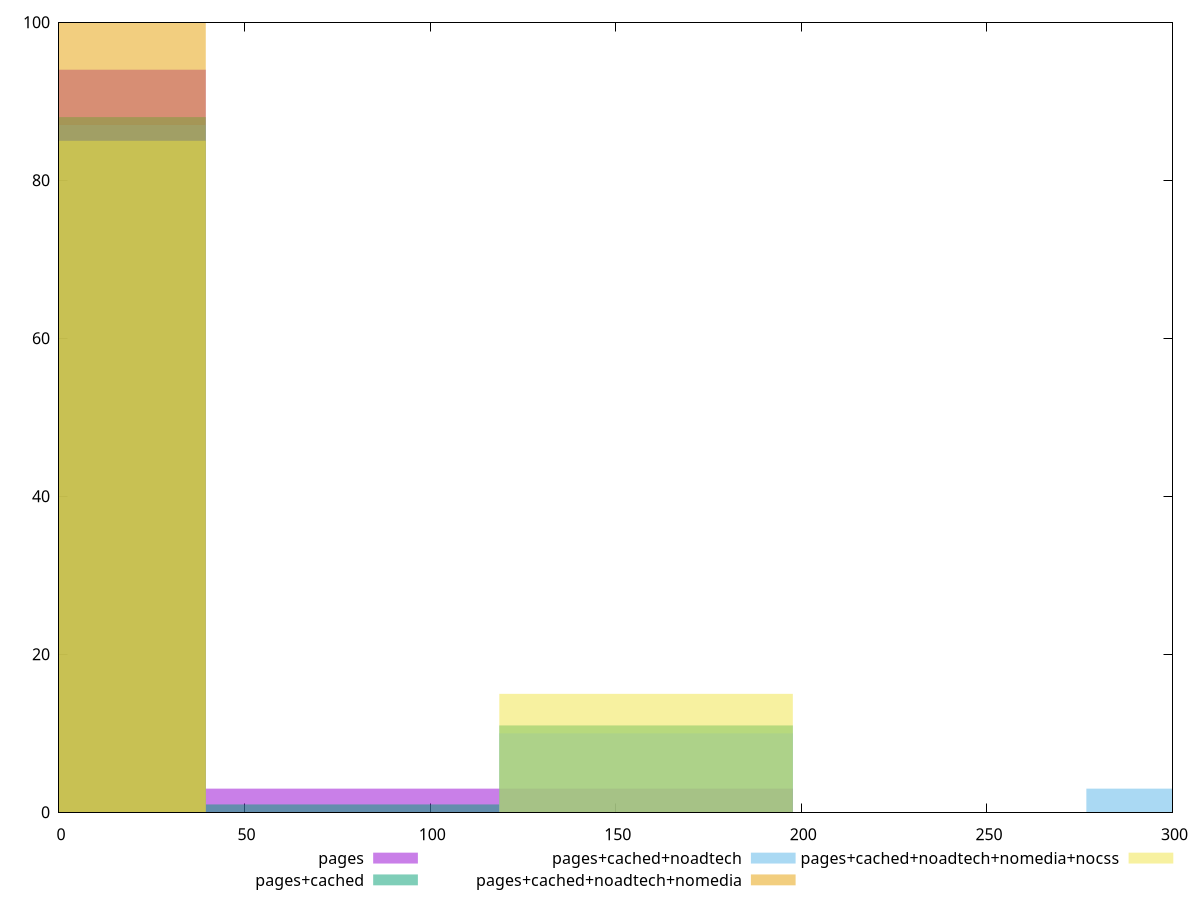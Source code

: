 reset

$pages <<EOF
0 94
79.0834865175191 3
158.1669730350382 3
EOF

$pagesCached <<EOF
0 88
158.1669730350382 11
79.0834865175191 1
EOF

$pagesCachedNoadtech <<EOF
316.3339460700764 3
0 87
158.1669730350382 10
EOF

$pagesCachedNoadtechNomedia <<EOF
0 100
EOF

$pagesCachedNoadtechNomediaNocss <<EOF
0 85
158.1669730350382 15
EOF

set key outside below
set boxwidth 79.0834865175191
set xrange [0:300]
set yrange [0:100]
set trange [0:100]
set style fill transparent solid 0.5 noborder
set terminal svg size 640, 530 enhanced background rgb 'white'
set output "report_00019_2021-02-10T18-14-37.922Z//unminified-javascript/comparison/histogram/all_raw.svg"

plot $pages title "pages" with boxes, \
     $pagesCached title "pages+cached" with boxes, \
     $pagesCachedNoadtech title "pages+cached+noadtech" with boxes, \
     $pagesCachedNoadtechNomedia title "pages+cached+noadtech+nomedia" with boxes, \
     $pagesCachedNoadtechNomediaNocss title "pages+cached+noadtech+nomedia+nocss" with boxes

reset
